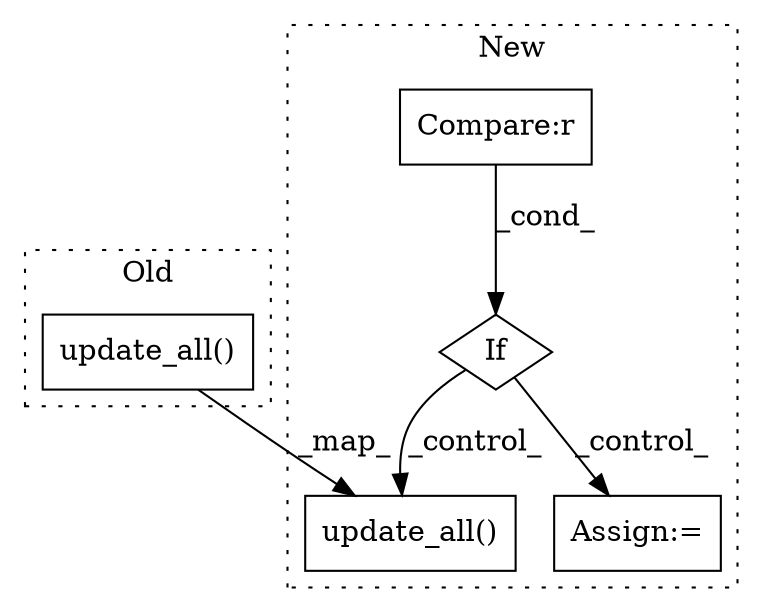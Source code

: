 digraph G {
subgraph cluster0 {
1 [label="update_all()" a="75" s="6183,6242" l="13,1" shape="box"];
label = "Old";
style="dotted";
}
subgraph cluster1 {
2 [label="update_all()" a="75" s="6314,6373" l="13,1" shape="box"];
3 [label="If" a="96" s="5925,5945" l="3,95" shape="diamond"];
4 [label="Compare:r" a="40" s="5928" l="17" shape="box"];
5 [label="Assign:=" a="68" s="6815" l="3" shape="box"];
label = "New";
style="dotted";
}
1 -> 2 [label="_map_"];
3 -> 2 [label="_control_"];
3 -> 5 [label="_control_"];
4 -> 3 [label="_cond_"];
}